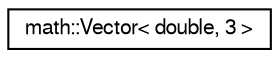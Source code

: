 digraph "Graphical Class Hierarchy"
{
  edge [fontname="FreeSans",fontsize="10",labelfontname="FreeSans",labelfontsize="10"];
  node [fontname="FreeSans",fontsize="10",shape=record];
  rankdir="LR";
  Node0 [label="math::Vector\< double, 3 \>",height=0.2,width=0.4,color="black", fillcolor="white", style="filled",URL="$classmath_1_1_vector.html"];
}
